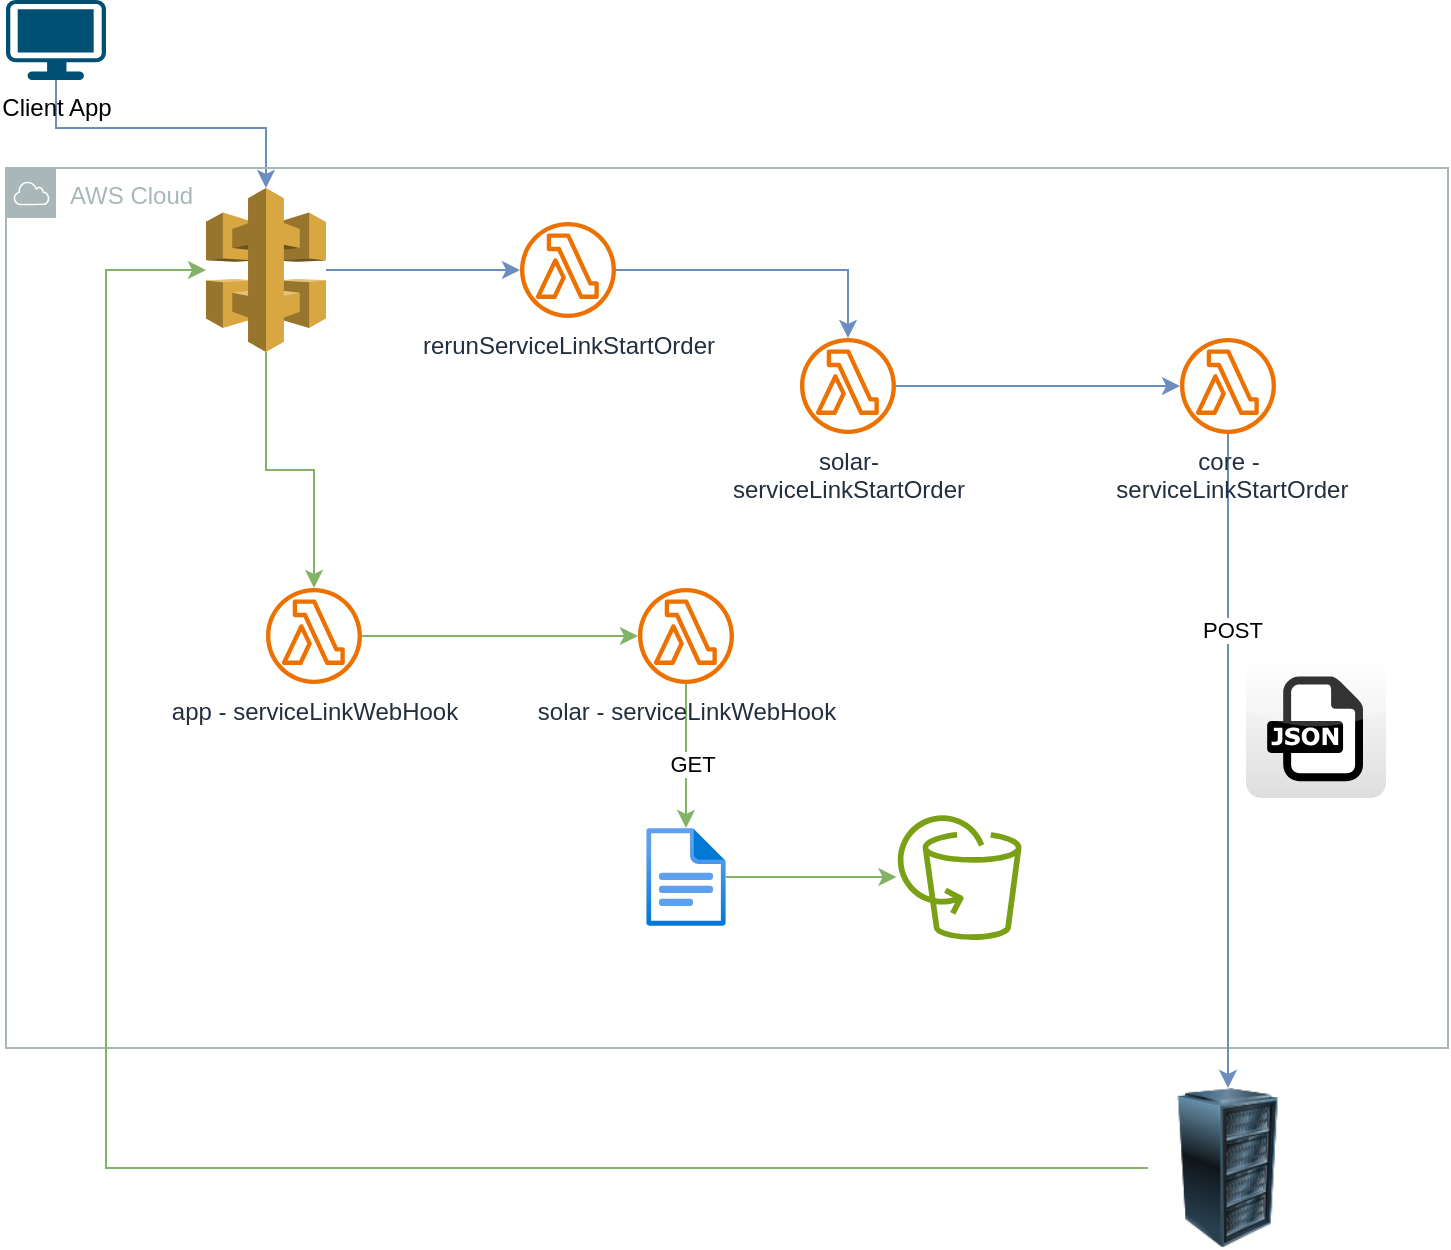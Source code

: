 <mxfile version="22.1.16" type="github">
  <diagram name="Página-1" id="w0aGWRTjO0ngxm0BI9Ul">
    <mxGraphModel dx="930" dy="754" grid="1" gridSize="10" guides="1" tooltips="1" connect="1" arrows="1" fold="1" page="1" pageScale="1" pageWidth="827" pageHeight="1169" math="0" shadow="0">
      <root>
        <mxCell id="0" />
        <mxCell id="1" parent="0" />
        <mxCell id="KNmCwUFWDGKhglCXric5-11" style="edgeStyle=orthogonalEdgeStyle;rounded=0;orthogonalLoop=1;jettySize=auto;html=1;fillColor=#dae8fc;strokeColor=#6c8ebf;" parent="1" source="KNmCwUFWDGKhglCXric5-2" target="KNmCwUFWDGKhglCXric5-9" edge="1">
          <mxGeometry relative="1" as="geometry" />
        </mxCell>
        <mxCell id="KNmCwUFWDGKhglCXric5-2" value="rerunServiceLinkStartOrder&lt;br&gt;" style="sketch=0;outlineConnect=0;fontColor=#232F3E;gradientColor=none;fillColor=#ED7100;strokeColor=none;dashed=0;verticalLabelPosition=bottom;verticalAlign=top;align=center;html=1;fontSize=12;fontStyle=0;aspect=fixed;pointerEvents=1;shape=mxgraph.aws4.lambda_function;" parent="1" vertex="1">
          <mxGeometry x="307" y="367" width="48" height="48" as="geometry" />
        </mxCell>
        <mxCell id="gCgdz85OEig3UQw0tWUC-1" style="edgeStyle=orthogonalEdgeStyle;rounded=0;orthogonalLoop=1;jettySize=auto;html=1;fillColor=#dae8fc;strokeColor=#6c8ebf;" edge="1" parent="1" source="KNmCwUFWDGKhglCXric5-7" target="gCgdz85OEig3UQw0tWUC-6">
          <mxGeometry relative="1" as="geometry">
            <Array as="points">
              <mxPoint x="75" y="320" />
              <mxPoint x="180" y="320" />
            </Array>
          </mxGeometry>
        </mxCell>
        <mxCell id="KNmCwUFWDGKhglCXric5-7" value="Client App&lt;br&gt;" style="points=[[0.03,0.03,0],[0.5,0,0],[0.97,0.03,0],[1,0.4,0],[0.97,0.745,0],[0.5,1,0],[0.03,0.745,0],[0,0.4,0]];verticalLabelPosition=bottom;sketch=0;html=1;verticalAlign=top;aspect=fixed;align=center;pointerEvents=1;shape=mxgraph.cisco19.workstation;fillColor=#005073;strokeColor=none;" parent="1" vertex="1">
          <mxGeometry x="50" y="256" width="50" height="40" as="geometry" />
        </mxCell>
        <mxCell id="gCgdz85OEig3UQw0tWUC-2" value="AWS Cloud" style="sketch=0;outlineConnect=0;gradientColor=none;html=1;whiteSpace=wrap;fontSize=12;fontStyle=0;shape=mxgraph.aws4.group;grIcon=mxgraph.aws4.group_aws_cloud;strokeColor=#AAB7B8;fillColor=none;verticalAlign=top;align=left;spacingLeft=30;fontColor=#AAB7B8;dashed=0;" vertex="1" parent="1">
          <mxGeometry x="50" y="340" width="721" height="440" as="geometry" />
        </mxCell>
        <mxCell id="KNmCwUFWDGKhglCXric5-12" style="edgeStyle=orthogonalEdgeStyle;rounded=0;orthogonalLoop=1;jettySize=auto;html=1;fillColor=#dae8fc;strokeColor=#6c8ebf;" parent="1" source="KNmCwUFWDGKhglCXric5-9" target="KNmCwUFWDGKhglCXric5-10" edge="1">
          <mxGeometry relative="1" as="geometry" />
        </mxCell>
        <mxCell id="KNmCwUFWDGKhglCXric5-9" value="solar-&lt;br&gt;serviceLinkStartOrder" style="sketch=0;outlineConnect=0;fontColor=#232F3E;gradientColor=none;fillColor=#ED7100;strokeColor=none;dashed=0;verticalLabelPosition=bottom;verticalAlign=top;align=center;html=1;fontSize=12;fontStyle=0;aspect=fixed;pointerEvents=1;shape=mxgraph.aws4.lambda_function;" parent="1" vertex="1">
          <mxGeometry x="447" y="425" width="48" height="48" as="geometry" />
        </mxCell>
        <mxCell id="gCgdz85OEig3UQw0tWUC-5" style="edgeStyle=orthogonalEdgeStyle;rounded=0;orthogonalLoop=1;jettySize=auto;html=1;entryX=0.5;entryY=0;entryDx=0;entryDy=0;fillColor=#dae8fc;strokeColor=#6c8ebf;" edge="1" parent="1" source="KNmCwUFWDGKhglCXric5-10" target="gCgdz85OEig3UQw0tWUC-4">
          <mxGeometry relative="1" as="geometry" />
        </mxCell>
        <mxCell id="gCgdz85OEig3UQw0tWUC-10" value="POST" style="edgeLabel;html=1;align=center;verticalAlign=middle;resizable=0;points=[];" vertex="1" connectable="0" parent="gCgdz85OEig3UQw0tWUC-5">
          <mxGeometry x="-0.405" y="2" relative="1" as="geometry">
            <mxPoint as="offset" />
          </mxGeometry>
        </mxCell>
        <mxCell id="KNmCwUFWDGKhglCXric5-10" value="core -&lt;br&gt;&amp;nbsp;serviceLinkStartOrder" style="sketch=0;outlineConnect=0;fontColor=#232F3E;gradientColor=none;fillColor=#ED7100;strokeColor=none;dashed=0;verticalLabelPosition=bottom;verticalAlign=top;align=center;html=1;fontSize=12;fontStyle=0;aspect=fixed;pointerEvents=1;shape=mxgraph.aws4.lambda_function;" parent="1" vertex="1">
          <mxGeometry x="637" y="425" width="48" height="48" as="geometry" />
        </mxCell>
        <mxCell id="gCgdz85OEig3UQw0tWUC-3" value="" style="dashed=0;outlineConnect=0;html=1;align=center;labelPosition=center;verticalLabelPosition=bottom;verticalAlign=top;shape=mxgraph.webicons.json;gradientColor=#DFDEDE" vertex="1" parent="1">
          <mxGeometry x="670" y="585" width="70" height="70" as="geometry" />
        </mxCell>
        <mxCell id="gCgdz85OEig3UQw0tWUC-23" style="edgeStyle=orthogonalEdgeStyle;rounded=0;orthogonalLoop=1;jettySize=auto;html=1;fillColor=#d5e8d4;strokeColor=#82b366;" edge="1" parent="1" source="gCgdz85OEig3UQw0tWUC-4" target="gCgdz85OEig3UQw0tWUC-6">
          <mxGeometry relative="1" as="geometry">
            <Array as="points">
              <mxPoint x="100" y="840" />
              <mxPoint x="100" y="391" />
            </Array>
          </mxGeometry>
        </mxCell>
        <mxCell id="gCgdz85OEig3UQw0tWUC-4" value="" style="image;html=1;image=img/lib/clip_art/computers/Server_Rack_128x128.png" vertex="1" parent="1">
          <mxGeometry x="621" y="800" width="80" height="80" as="geometry" />
        </mxCell>
        <mxCell id="gCgdz85OEig3UQw0tWUC-7" style="edgeStyle=orthogonalEdgeStyle;rounded=0;orthogonalLoop=1;jettySize=auto;html=1;fillColor=#dae8fc;strokeColor=#6c8ebf;" edge="1" parent="1" source="gCgdz85OEig3UQw0tWUC-6" target="KNmCwUFWDGKhglCXric5-2">
          <mxGeometry relative="1" as="geometry" />
        </mxCell>
        <mxCell id="gCgdz85OEig3UQw0tWUC-13" style="edgeStyle=orthogonalEdgeStyle;rounded=0;orthogonalLoop=1;jettySize=auto;html=1;fillColor=#d5e8d4;strokeColor=#82b366;" edge="1" parent="1" source="gCgdz85OEig3UQw0tWUC-6" target="gCgdz85OEig3UQw0tWUC-12">
          <mxGeometry relative="1" as="geometry" />
        </mxCell>
        <mxCell id="gCgdz85OEig3UQw0tWUC-6" value="" style="outlineConnect=0;dashed=0;verticalLabelPosition=bottom;verticalAlign=top;align=center;html=1;shape=mxgraph.aws3.api_gateway;fillColor=#D9A741;gradientColor=none;" vertex="1" parent="1">
          <mxGeometry x="150" y="350" width="60" height="82" as="geometry" />
        </mxCell>
        <mxCell id="gCgdz85OEig3UQw0tWUC-17" style="edgeStyle=orthogonalEdgeStyle;rounded=0;orthogonalLoop=1;jettySize=auto;html=1;fillColor=#d5e8d4;strokeColor=#82b366;" edge="1" parent="1" source="gCgdz85OEig3UQw0tWUC-12" target="gCgdz85OEig3UQw0tWUC-16">
          <mxGeometry relative="1" as="geometry" />
        </mxCell>
        <mxCell id="gCgdz85OEig3UQw0tWUC-12" value="app - serviceLinkWebHook" style="sketch=0;outlineConnect=0;fontColor=#232F3E;gradientColor=none;fillColor=#ED7100;strokeColor=none;dashed=0;verticalLabelPosition=bottom;verticalAlign=top;align=center;html=1;fontSize=12;fontStyle=0;aspect=fixed;pointerEvents=1;shape=mxgraph.aws4.lambda_function;" vertex="1" parent="1">
          <mxGeometry x="180" y="550" width="48" height="48" as="geometry" />
        </mxCell>
        <mxCell id="gCgdz85OEig3UQw0tWUC-19" style="edgeStyle=orthogonalEdgeStyle;rounded=0;orthogonalLoop=1;jettySize=auto;html=1;fillColor=#d5e8d4;strokeColor=#82b366;" edge="1" parent="1" source="gCgdz85OEig3UQw0tWUC-16" target="gCgdz85OEig3UQw0tWUC-18">
          <mxGeometry relative="1" as="geometry" />
        </mxCell>
        <mxCell id="gCgdz85OEig3UQw0tWUC-24" value="GET" style="edgeLabel;html=1;align=center;verticalAlign=middle;resizable=0;points=[];" vertex="1" connectable="0" parent="gCgdz85OEig3UQw0tWUC-19">
          <mxGeometry x="0.111" y="3" relative="1" as="geometry">
            <mxPoint as="offset" />
          </mxGeometry>
        </mxCell>
        <mxCell id="gCgdz85OEig3UQw0tWUC-16" value="solar - serviceLinkWebHook" style="sketch=0;outlineConnect=0;fontColor=#232F3E;gradientColor=none;fillColor=#ED7100;strokeColor=none;dashed=0;verticalLabelPosition=bottom;verticalAlign=top;align=center;html=1;fontSize=12;fontStyle=0;aspect=fixed;pointerEvents=1;shape=mxgraph.aws4.lambda_function;" vertex="1" parent="1">
          <mxGeometry x="366" y="550" width="48" height="48" as="geometry" />
        </mxCell>
        <mxCell id="gCgdz85OEig3UQw0tWUC-21" style="edgeStyle=orthogonalEdgeStyle;rounded=0;orthogonalLoop=1;jettySize=auto;html=1;fillColor=#d5e8d4;strokeColor=#82b366;" edge="1" parent="1" source="gCgdz85OEig3UQw0tWUC-18" target="gCgdz85OEig3UQw0tWUC-20">
          <mxGeometry relative="1" as="geometry" />
        </mxCell>
        <mxCell id="gCgdz85OEig3UQw0tWUC-18" value="" style="image;aspect=fixed;html=1;points=[];align=center;fontSize=12;image=img/lib/azure2/general/File.svg;" vertex="1" parent="1">
          <mxGeometry x="370.12" y="670" width="39.77" height="49" as="geometry" />
        </mxCell>
        <mxCell id="gCgdz85OEig3UQw0tWUC-20" value="" style="sketch=0;outlineConnect=0;fontColor=#232F3E;gradientColor=none;fillColor=#7AA116;strokeColor=none;dashed=0;verticalLabelPosition=bottom;verticalAlign=top;align=center;html=1;fontSize=12;fontStyle=0;aspect=fixed;pointerEvents=1;shape=mxgraph.aws4.backup_aws_backup_support_for_amazon_s3;" vertex="1" parent="1">
          <mxGeometry x="495" y="663" width="63" height="63" as="geometry" />
        </mxCell>
      </root>
    </mxGraphModel>
  </diagram>
</mxfile>
